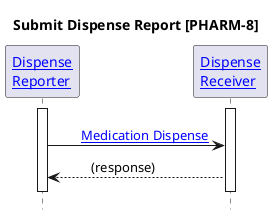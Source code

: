 @startuml

hide footbox

'!include ./style.iuml

Title Submit Dispense Report [PHARM-8]

Participant "[[actors_and_transactions.html#dispense-reporter Dispense\nReporter]]" as OP
Participant "[[actors_and_transactions.html#dispense-receiver Dispense\nReceiver]]" as OF

activate OP
activate OF

OP -[hidden]> OF
OP -> OF: \t[[StructureDefinition-IHEMedicationDispense.html{Medication Dispense} Medication Dispense]]
OP <-- OF: \t(response)\t
OP -[hidden]> OF

deactivate OP
deactivate OF

@enduml
